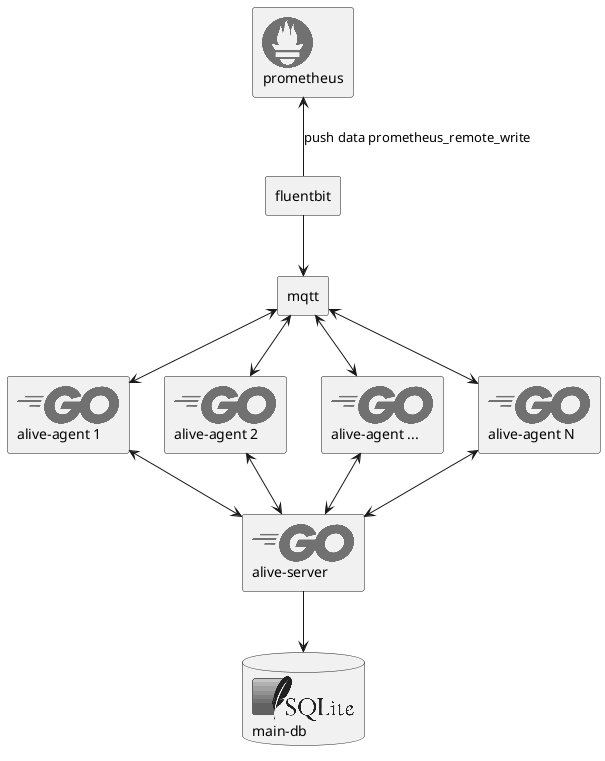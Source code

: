 @startuml
!include <logos/sqlite>
!include <logos/go>
!include <logos/prometheus>

rectangle "<$prometheus>\nprometheus" as prometheus
rectangle "fluentbit" as fluentbit
rectangle "mqtt" as mqtt

rectangle "<$go>\nalive-agent 1" as agent1
rectangle "<$go>\nalive-agent 2" as agent2
rectangle "<$go>\nalive-agent ..." as agent3
rectangle "<$go>\nalive-agent N" as agentn

rectangle "<$go>\nalive-server" as server
database "<$sqlite>\nmain-db" as sqlite

agent1 <--> server
agent2 <--> server
agent3 <--> server
agentn <--> server

server --> sqlite

prometheus <-- fluentbit  : push data prometheus_remote_write
fluentbit --> mqtt

mqtt <--> agent1
mqtt <--> agent2
mqtt <--> agent3
mqtt <--> agentn

@enduml